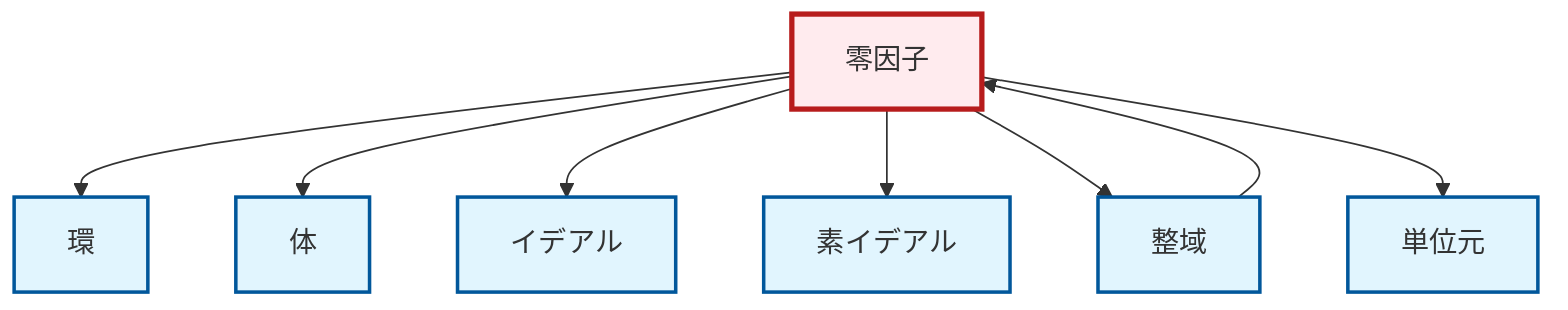 graph TD
    classDef definition fill:#e1f5fe,stroke:#01579b,stroke-width:2px
    classDef theorem fill:#f3e5f5,stroke:#4a148c,stroke-width:2px
    classDef axiom fill:#fff3e0,stroke:#e65100,stroke-width:2px
    classDef example fill:#e8f5e9,stroke:#1b5e20,stroke-width:2px
    classDef current fill:#ffebee,stroke:#b71c1c,stroke-width:3px
    def-zero-divisor["零因子"]:::definition
    def-field["体"]:::definition
    def-integral-domain["整域"]:::definition
    def-prime-ideal["素イデアル"]:::definition
    def-ring["環"]:::definition
    def-identity-element["単位元"]:::definition
    def-ideal["イデアル"]:::definition
    def-zero-divisor --> def-ring
    def-integral-domain --> def-zero-divisor
    def-zero-divisor --> def-field
    def-zero-divisor --> def-ideal
    def-zero-divisor --> def-prime-ideal
    def-zero-divisor --> def-integral-domain
    def-zero-divisor --> def-identity-element
    class def-zero-divisor current